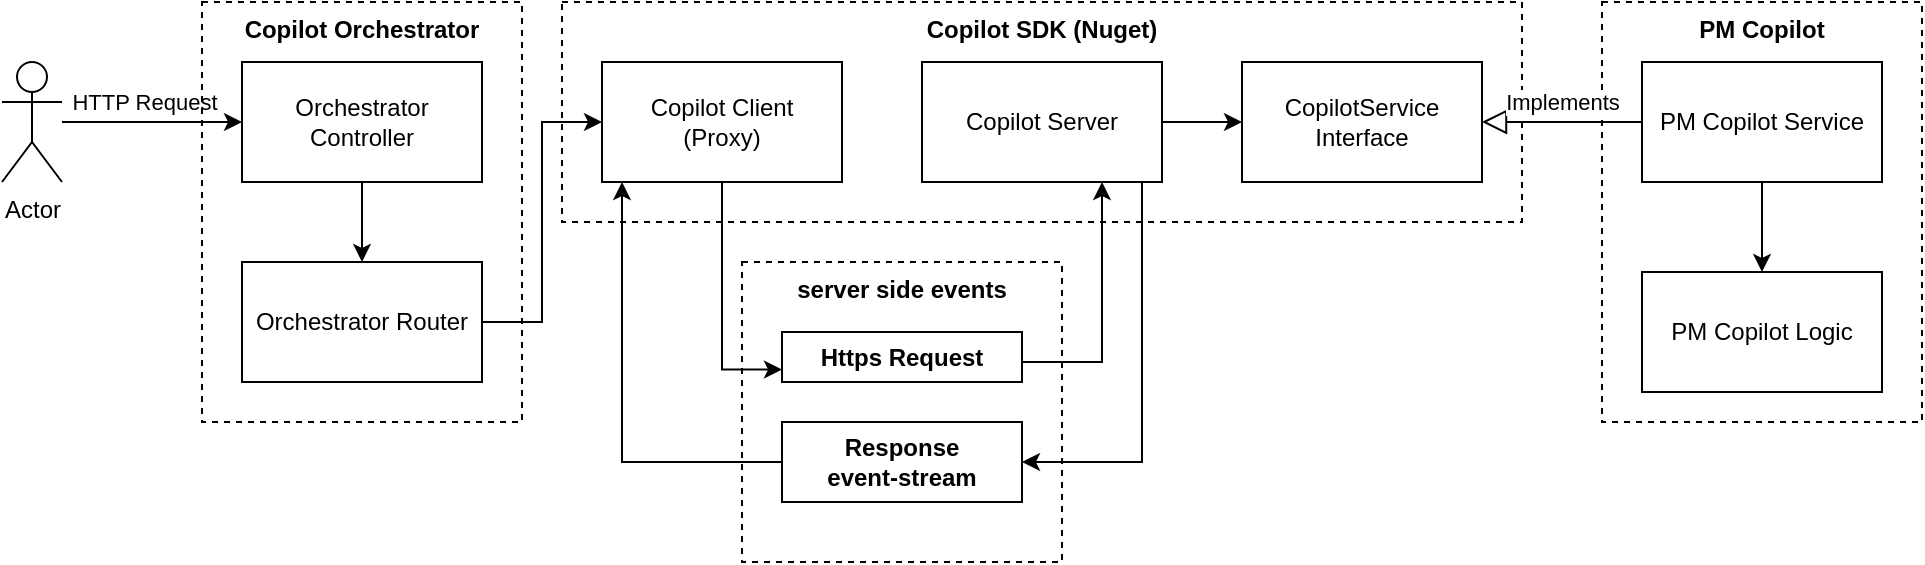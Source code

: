 <mxfile version="26.2.3">
  <diagram name="Page-1" id="N7tScTsT484MI9fxU_f6">
    <mxGraphModel dx="1005" dy="458" grid="1" gridSize="10" guides="1" tooltips="1" connect="1" arrows="1" fold="1" page="1" pageScale="1" pageWidth="1100" pageHeight="850" math="0" shadow="0">
      <root>
        <mxCell id="0" />
        <mxCell id="1" parent="0" />
        <mxCell id="mcsEERpd9obGlJGI5x1h-8" style="edgeStyle=orthogonalEdgeStyle;rounded=0;orthogonalLoop=1;jettySize=auto;html=1;entryX=0.75;entryY=1;entryDx=0;entryDy=0;" edge="1" parent="1" source="mcsEERpd9obGlJGI5x1h-4" target="DST6Bs41cTwg6CoFceAC-13">
          <mxGeometry relative="1" as="geometry">
            <Array as="points">
              <mxPoint x="590" y="310" />
            </Array>
          </mxGeometry>
        </mxCell>
        <mxCell id="mcsEERpd9obGlJGI5x1h-4" value="&lt;b&gt;Https Request&lt;/b&gt;" style="rounded=0;whiteSpace=wrap;html=1;" vertex="1" parent="1">
          <mxGeometry x="430" y="295" width="120" height="25" as="geometry" />
        </mxCell>
        <mxCell id="DST6Bs41cTwg6CoFceAC-31" value="PM Copilot" style="rounded=0;whiteSpace=wrap;html=1;fontColor=default;fillColor=none;verticalAlign=top;fontStyle=1;dashed=1;" parent="1" vertex="1">
          <mxGeometry x="840" y="130" width="160" height="210" as="geometry" />
        </mxCell>
        <mxCell id="DST6Bs41cTwg6CoFceAC-34" value="&lt;div&gt;server side events&lt;/div&gt;" style="rounded=0;whiteSpace=wrap;html=1;fillColor=none;dashed=1;verticalAlign=top;fontStyle=1" parent="1" vertex="1">
          <mxGeometry x="410" y="260" width="160" height="150" as="geometry" />
        </mxCell>
        <mxCell id="DST6Bs41cTwg6CoFceAC-24" value="Copilot SDK (Nuget)" style="rounded=0;whiteSpace=wrap;html=1;fillColor=none;dashed=1;verticalAlign=top;fontStyle=1" parent="1" vertex="1">
          <mxGeometry x="320" y="130" width="480" height="110" as="geometry" />
        </mxCell>
        <mxCell id="DST6Bs41cTwg6CoFceAC-6" value="" style="edgeStyle=orthogonalEdgeStyle;rounded=0;orthogonalLoop=1;jettySize=auto;html=1;" parent="1" source="DST6Bs41cTwg6CoFceAC-1" target="DST6Bs41cTwg6CoFceAC-4" edge="1">
          <mxGeometry relative="1" as="geometry" />
        </mxCell>
        <mxCell id="DST6Bs41cTwg6CoFceAC-1" value="Orchestrator Controller" style="rounded=0;whiteSpace=wrap;html=1;" parent="1" vertex="1">
          <mxGeometry x="160" y="160" width="120" height="60" as="geometry" />
        </mxCell>
        <mxCell id="DST6Bs41cTwg6CoFceAC-3" value="HTTP Request" style="edgeStyle=orthogonalEdgeStyle;rounded=0;orthogonalLoop=1;jettySize=auto;html=1;" parent="1" source="DST6Bs41cTwg6CoFceAC-2" target="DST6Bs41cTwg6CoFceAC-1" edge="1">
          <mxGeometry x="-0.091" y="10" relative="1" as="geometry">
            <mxPoint as="offset" />
          </mxGeometry>
        </mxCell>
        <mxCell id="DST6Bs41cTwg6CoFceAC-2" value="Actor" style="shape=umlActor;verticalLabelPosition=bottom;verticalAlign=top;html=1;outlineConnect=0;" parent="1" vertex="1">
          <mxGeometry x="40" y="160" width="30" height="60" as="geometry" />
        </mxCell>
        <mxCell id="DST6Bs41cTwg6CoFceAC-10" style="edgeStyle=orthogonalEdgeStyle;rounded=0;orthogonalLoop=1;jettySize=auto;html=1;entryX=0;entryY=0.5;entryDx=0;entryDy=0;" parent="1" source="DST6Bs41cTwg6CoFceAC-4" target="DST6Bs41cTwg6CoFceAC-8" edge="1">
          <mxGeometry relative="1" as="geometry" />
        </mxCell>
        <mxCell id="DST6Bs41cTwg6CoFceAC-4" value="Orchestrator Router" style="rounded=0;whiteSpace=wrap;html=1;" parent="1" vertex="1">
          <mxGeometry x="160" y="260" width="120" height="60" as="geometry" />
        </mxCell>
        <mxCell id="mcsEERpd9obGlJGI5x1h-5" style="edgeStyle=orthogonalEdgeStyle;rounded=0;orthogonalLoop=1;jettySize=auto;html=1;entryX=0;entryY=0.75;entryDx=0;entryDy=0;" edge="1" parent="1" source="DST6Bs41cTwg6CoFceAC-8" target="mcsEERpd9obGlJGI5x1h-4">
          <mxGeometry relative="1" as="geometry" />
        </mxCell>
        <mxCell id="DST6Bs41cTwg6CoFceAC-8" value="Copilot Client&lt;div&gt;(Proxy)&lt;/div&gt;" style="rounded=0;whiteSpace=wrap;html=1;" parent="1" vertex="1">
          <mxGeometry x="340" y="160" width="120" height="60" as="geometry" />
        </mxCell>
        <mxCell id="DST6Bs41cTwg6CoFceAC-27" value="" style="edgeStyle=orthogonalEdgeStyle;rounded=0;orthogonalLoop=1;jettySize=auto;html=1;" parent="1" source="DST6Bs41cTwg6CoFceAC-13" target="DST6Bs41cTwg6CoFceAC-26" edge="1">
          <mxGeometry relative="1" as="geometry" />
        </mxCell>
        <mxCell id="mcsEERpd9obGlJGI5x1h-2" style="edgeStyle=orthogonalEdgeStyle;rounded=0;orthogonalLoop=1;jettySize=auto;html=1;entryX=1;entryY=0.5;entryDx=0;entryDy=0;" edge="1" parent="1" source="DST6Bs41cTwg6CoFceAC-13" target="mcsEERpd9obGlJGI5x1h-6">
          <mxGeometry relative="1" as="geometry">
            <mxPoint x="610" y="360" as="targetPoint" />
            <Array as="points">
              <mxPoint x="610" y="360" />
            </Array>
          </mxGeometry>
        </mxCell>
        <mxCell id="DST6Bs41cTwg6CoFceAC-13" value="Copilot Server" style="rounded=0;whiteSpace=wrap;html=1;" parent="1" vertex="1">
          <mxGeometry x="500" y="160" width="120" height="60" as="geometry" />
        </mxCell>
        <mxCell id="DST6Bs41cTwg6CoFceAC-15" value="PM Copilot Logic" style="rounded=0;whiteSpace=wrap;html=1;" parent="1" vertex="1">
          <mxGeometry x="860" y="265" width="120" height="60" as="geometry" />
        </mxCell>
        <mxCell id="DST6Bs41cTwg6CoFceAC-39" style="edgeStyle=orthogonalEdgeStyle;rounded=0;orthogonalLoop=1;jettySize=auto;html=1;exitX=0;exitY=0.5;exitDx=0;exitDy=0;" parent="1" source="mcsEERpd9obGlJGI5x1h-6" edge="1">
          <mxGeometry relative="1" as="geometry">
            <mxPoint x="350" y="220" as="targetPoint" />
            <Array as="points">
              <mxPoint x="350" y="360" />
            </Array>
            <mxPoint x="420" y="410" as="sourcePoint" />
          </mxGeometry>
        </mxCell>
        <mxCell id="DST6Bs41cTwg6CoFceAC-26" value="CopilotService&lt;div&gt;Interface&lt;/div&gt;" style="rounded=0;whiteSpace=wrap;html=1;" parent="1" vertex="1">
          <mxGeometry x="660" y="160" width="120" height="60" as="geometry" />
        </mxCell>
        <mxCell id="DST6Bs41cTwg6CoFceAC-30" value="" style="edgeStyle=orthogonalEdgeStyle;rounded=0;orthogonalLoop=1;jettySize=auto;html=1;" parent="1" source="DST6Bs41cTwg6CoFceAC-28" target="DST6Bs41cTwg6CoFceAC-15" edge="1">
          <mxGeometry relative="1" as="geometry" />
        </mxCell>
        <mxCell id="DST6Bs41cTwg6CoFceAC-40" value="Implements" style="edgeStyle=orthogonalEdgeStyle;rounded=0;orthogonalLoop=1;jettySize=auto;html=1;entryX=1;entryY=0.5;entryDx=0;entryDy=0;endArrow=block;endFill=0;endSize=10;" parent="1" source="DST6Bs41cTwg6CoFceAC-28" target="DST6Bs41cTwg6CoFceAC-26" edge="1">
          <mxGeometry y="-10" relative="1" as="geometry">
            <mxPoint as="offset" />
          </mxGeometry>
        </mxCell>
        <mxCell id="DST6Bs41cTwg6CoFceAC-28" value="PM Copilot Service" style="rounded=0;whiteSpace=wrap;html=1;" parent="1" vertex="1">
          <mxGeometry x="860" y="160" width="120" height="60" as="geometry" />
        </mxCell>
        <mxCell id="DST6Bs41cTwg6CoFceAC-32" value="Copilot Orchestrator" style="rounded=0;whiteSpace=wrap;html=1;fillColor=none;dashed=1;verticalAlign=top;fontStyle=1" parent="1" vertex="1">
          <mxGeometry x="140" y="130" width="160" height="210" as="geometry" />
        </mxCell>
        <mxCell id="mcsEERpd9obGlJGI5x1h-6" value="&lt;b&gt;Response&lt;br&gt;event-stream&lt;/b&gt;" style="rounded=0;whiteSpace=wrap;html=1;" vertex="1" parent="1">
          <mxGeometry x="430" y="340" width="120" height="40" as="geometry" />
        </mxCell>
      </root>
    </mxGraphModel>
  </diagram>
</mxfile>

